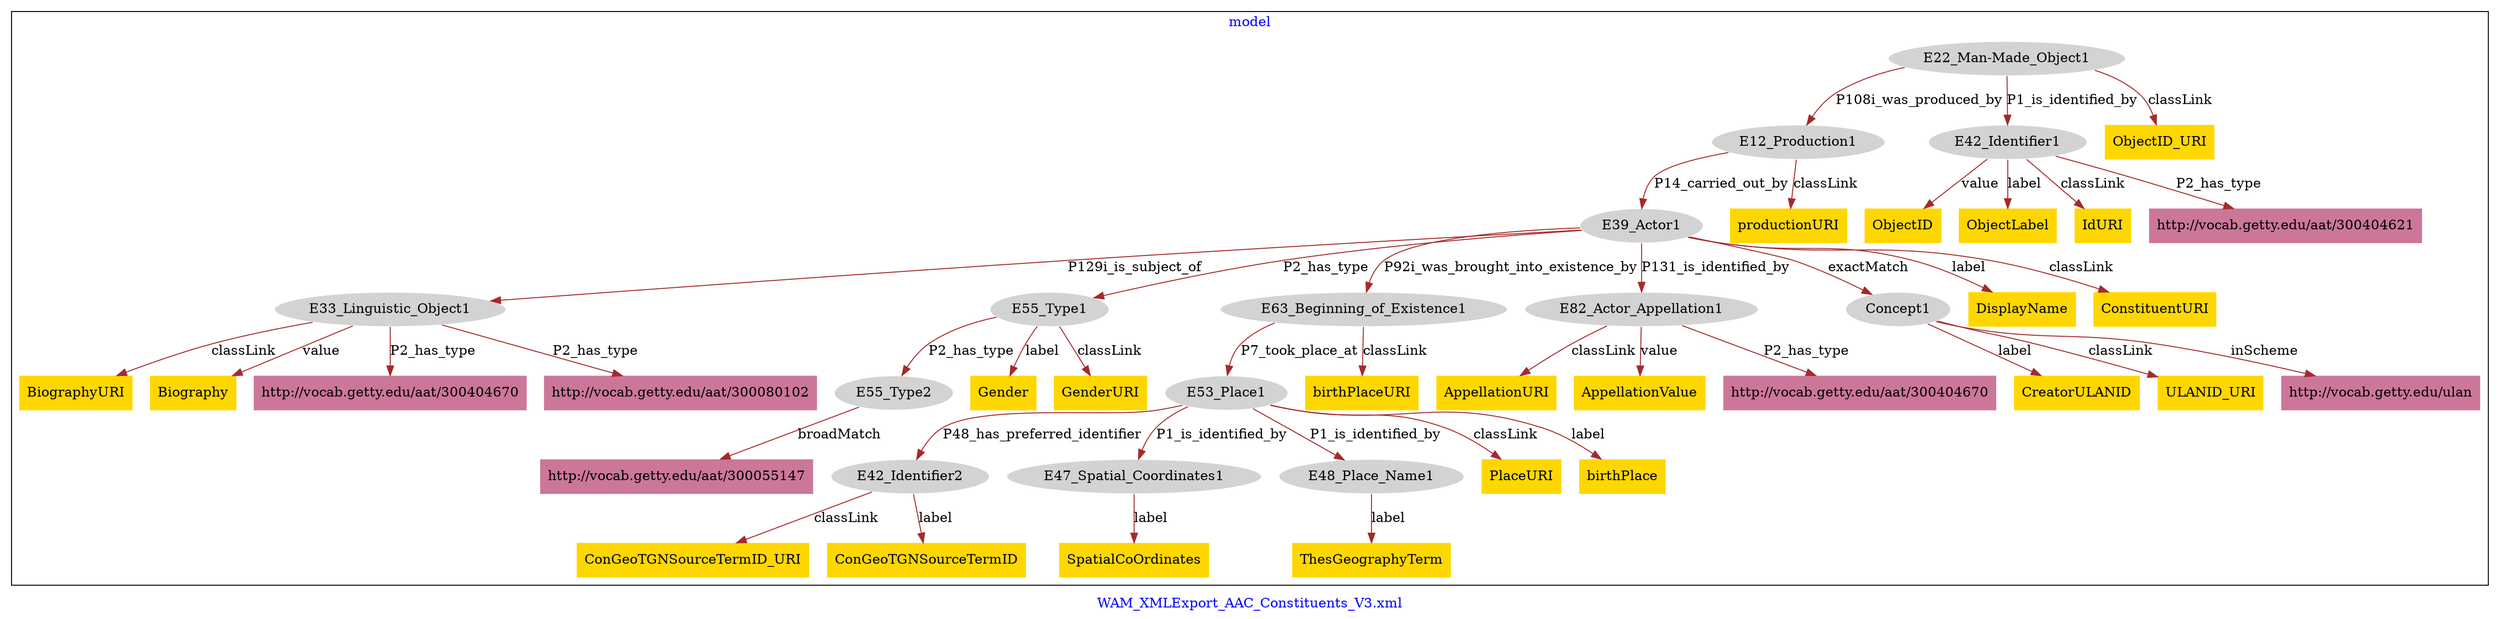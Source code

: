 digraph n0 {
fontcolor="blue"
remincross="true"
label="WAM_XMLExport_AAC_Constituents_V3.xml"
subgraph cluster {
label="model"
n2[style="filled",color="white",fillcolor="lightgray",label="E12_Production1"];
n3[style="filled",color="white",fillcolor="lightgray",label="E39_Actor1"];
n4[style="filled",color="white",fillcolor="lightgray",label="E22_Man-Made_Object1"];
n5[style="filled",color="white",fillcolor="lightgray",label="E42_Identifier1"];
n6[style="filled",color="white",fillcolor="lightgray",label="E33_Linguistic_Object1"];
n7[style="filled",color="white",fillcolor="lightgray",label="E55_Type1"];
n8[style="filled",color="white",fillcolor="lightgray",label="E63_Beginning_of_Existence1"];
n9[style="filled",color="white",fillcolor="lightgray",label="E82_Actor_Appellation1"];
n10[style="filled",color="white",fillcolor="lightgray",label="Concept1"];
n11[style="filled",color="white",fillcolor="lightgray",label="E53_Place1"];
n12[style="filled",color="white",fillcolor="lightgray",label="E42_Identifier2"];
n13[style="filled",color="white",fillcolor="lightgray",label="E47_Spatial_Coordinates1"];
n14[style="filled",color="white",fillcolor="lightgray",label="E48_Place_Name1"];
n15[style="filled",color="white",fillcolor="lightgray",label="E55_Type2"];
n16[shape="plaintext",style="filled",fillcolor="gold",label="Gender"];
n17[shape="plaintext",style="filled",fillcolor="gold",label="GenderURI"];
n18[shape="plaintext",style="filled",fillcolor="gold",label="ObjectID"];
n19[shape="plaintext",style="filled",fillcolor="gold",label="BiographyURI"];
n20[shape="plaintext",style="filled",fillcolor="gold",label="birthPlaceURI"];
n21[shape="plaintext",style="filled",fillcolor="gold",label="CreatorULANID"];
n22[shape="plaintext",style="filled",fillcolor="gold",label="PlaceURI"];
n23[shape="plaintext",style="filled",fillcolor="gold",label="productionURI"];
n24[shape="plaintext",style="filled",fillcolor="gold",label="DisplayName"];
n25[shape="plaintext",style="filled",fillcolor="gold",label="ConGeoTGNSourceTermID_URI"];
n26[shape="plaintext",style="filled",fillcolor="gold",label="birthPlace"];
n27[shape="plaintext",style="filled",fillcolor="gold",label="Biography"];
n28[shape="plaintext",style="filled",fillcolor="gold",label="ULANID_URI"];
n29[shape="plaintext",style="filled",fillcolor="gold",label="AppellationURI"];
n30[shape="plaintext",style="filled",fillcolor="gold",label="ObjectLabel"];
n31[shape="plaintext",style="filled",fillcolor="gold",label="IdURI"];
n32[shape="plaintext",style="filled",fillcolor="gold",label="AppellationValue"];
n33[shape="plaintext",style="filled",fillcolor="gold",label="ThesGeographyTerm"];
n34[shape="plaintext",style="filled",fillcolor="gold",label="ConGeoTGNSourceTermID"];
n35[shape="plaintext",style="filled",fillcolor="gold",label="ConstituentURI"];
n36[shape="plaintext",style="filled",fillcolor="gold",label="SpatialCoOrdinates"];
n37[shape="plaintext",style="filled",fillcolor="gold",label="ObjectID_URI"];
n38[shape="plaintext",style="filled",fillcolor="#CC7799",label="http://vocab.getty.edu/aat/300404621"];
n39[shape="plaintext",style="filled",fillcolor="#CC7799",label="http://vocab.getty.edu/ulan"];
n40[shape="plaintext",style="filled",fillcolor="#CC7799",label="http://vocab.getty.edu/aat/300055147"];
n41[shape="plaintext",style="filled",fillcolor="#CC7799",label="http://vocab.getty.edu/aat/300404670"];
n42[shape="plaintext",style="filled",fillcolor="#CC7799",label="http://vocab.getty.edu/aat/300080102"];
n43[shape="plaintext",style="filled",fillcolor="#CC7799",label="http://vocab.getty.edu/aat/300404670"];
}
n2 -> n3[color="brown",fontcolor="black",label="P14_carried_out_by"]
n4 -> n2[color="brown",fontcolor="black",label="P108i_was_produced_by"]
n4 -> n5[color="brown",fontcolor="black",label="P1_is_identified_by"]
n3 -> n6[color="brown",fontcolor="black",label="P129i_is_subject_of"]
n3 -> n7[color="brown",fontcolor="black",label="P2_has_type"]
n3 -> n8[color="brown",fontcolor="black",label="P92i_was_brought_into_existence_by"]
n3 -> n9[color="brown",fontcolor="black",label="P131_is_identified_by"]
n3 -> n10[color="brown",fontcolor="black",label="exactMatch"]
n11 -> n12[color="brown",fontcolor="black",label="P48_has_preferred_identifier"]
n11 -> n13[color="brown",fontcolor="black",label="P1_is_identified_by"]
n11 -> n14[color="brown",fontcolor="black",label="P1_is_identified_by"]
n7 -> n15[color="brown",fontcolor="black",label="P2_has_type"]
n8 -> n11[color="brown",fontcolor="black",label="P7_took_place_at"]
n7 -> n16[color="brown",fontcolor="black",label="label"]
n7 -> n17[color="brown",fontcolor="black",label="classLink"]
n5 -> n18[color="brown",fontcolor="black",label="value"]
n6 -> n19[color="brown",fontcolor="black",label="classLink"]
n8 -> n20[color="brown",fontcolor="black",label="classLink"]
n10 -> n21[color="brown",fontcolor="black",label="label"]
n11 -> n22[color="brown",fontcolor="black",label="classLink"]
n2 -> n23[color="brown",fontcolor="black",label="classLink"]
n3 -> n24[color="brown",fontcolor="black",label="label"]
n12 -> n25[color="brown",fontcolor="black",label="classLink"]
n11 -> n26[color="brown",fontcolor="black",label="label"]
n6 -> n27[color="brown",fontcolor="black",label="value"]
n10 -> n28[color="brown",fontcolor="black",label="classLink"]
n9 -> n29[color="brown",fontcolor="black",label="classLink"]
n5 -> n30[color="brown",fontcolor="black",label="label"]
n5 -> n31[color="brown",fontcolor="black",label="classLink"]
n9 -> n32[color="brown",fontcolor="black",label="value"]
n14 -> n33[color="brown",fontcolor="black",label="label"]
n12 -> n34[color="brown",fontcolor="black",label="label"]
n3 -> n35[color="brown",fontcolor="black",label="classLink"]
n13 -> n36[color="brown",fontcolor="black",label="label"]
n4 -> n37[color="brown",fontcolor="black",label="classLink"]
n5 -> n38[color="brown",fontcolor="black",label="P2_has_type"]
n10 -> n39[color="brown",fontcolor="black",label="inScheme"]
n15 -> n40[color="brown",fontcolor="black",label="broadMatch"]
n6 -> n41[color="brown",fontcolor="black",label="P2_has_type"]
n6 -> n42[color="brown",fontcolor="black",label="P2_has_type"]
n9 -> n43[color="brown",fontcolor="black",label="P2_has_type"]
}
